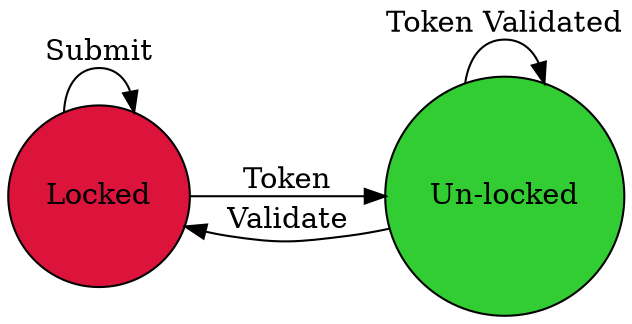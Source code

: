digraph G {
  rankdir="LR"; // Set the layout to horizontal

  //Define the nodes
  L [label="Locked",shape=circle,style=filled,fillcolor=crimson];
  UL [label="Un-locked",shape=circle,style=filled,fillcolor=limegreen];

  //Define the edges
  L -> UL [label="Token"];
  UL -> L [label="Validate"];
  UL -> UL [label="Token Validated"];
  L -> L [label="Submit"];
}
